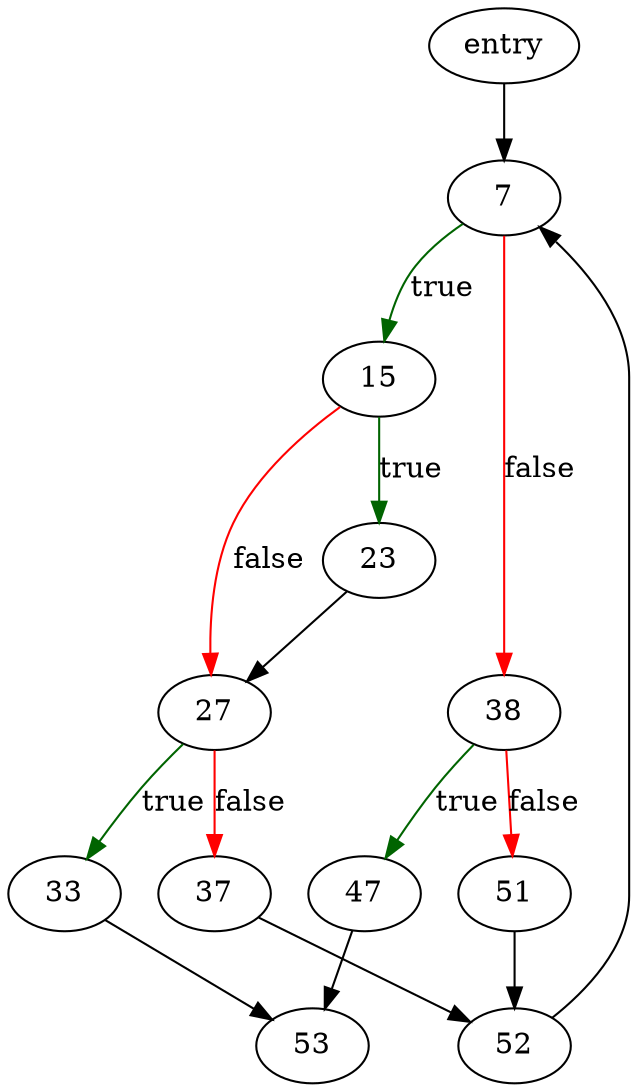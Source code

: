 digraph "rowSetEntryMerge" {
	// Node definitions.
	2 [label=entry];
	7;
	15;
	23;
	27;
	33;
	37;
	38;
	47;
	51;
	52;
	53;

	// Edge definitions.
	2 -> 7;
	7 -> 15 [
		color=darkgreen
		label=true
	];
	7 -> 38 [
		color=red
		label=false
	];
	15 -> 23 [
		color=darkgreen
		label=true
	];
	15 -> 27 [
		color=red
		label=false
	];
	23 -> 27;
	27 -> 33 [
		color=darkgreen
		label=true
	];
	27 -> 37 [
		color=red
		label=false
	];
	33 -> 53;
	37 -> 52;
	38 -> 47 [
		color=darkgreen
		label=true
	];
	38 -> 51 [
		color=red
		label=false
	];
	47 -> 53;
	51 -> 52;
	52 -> 7;
}